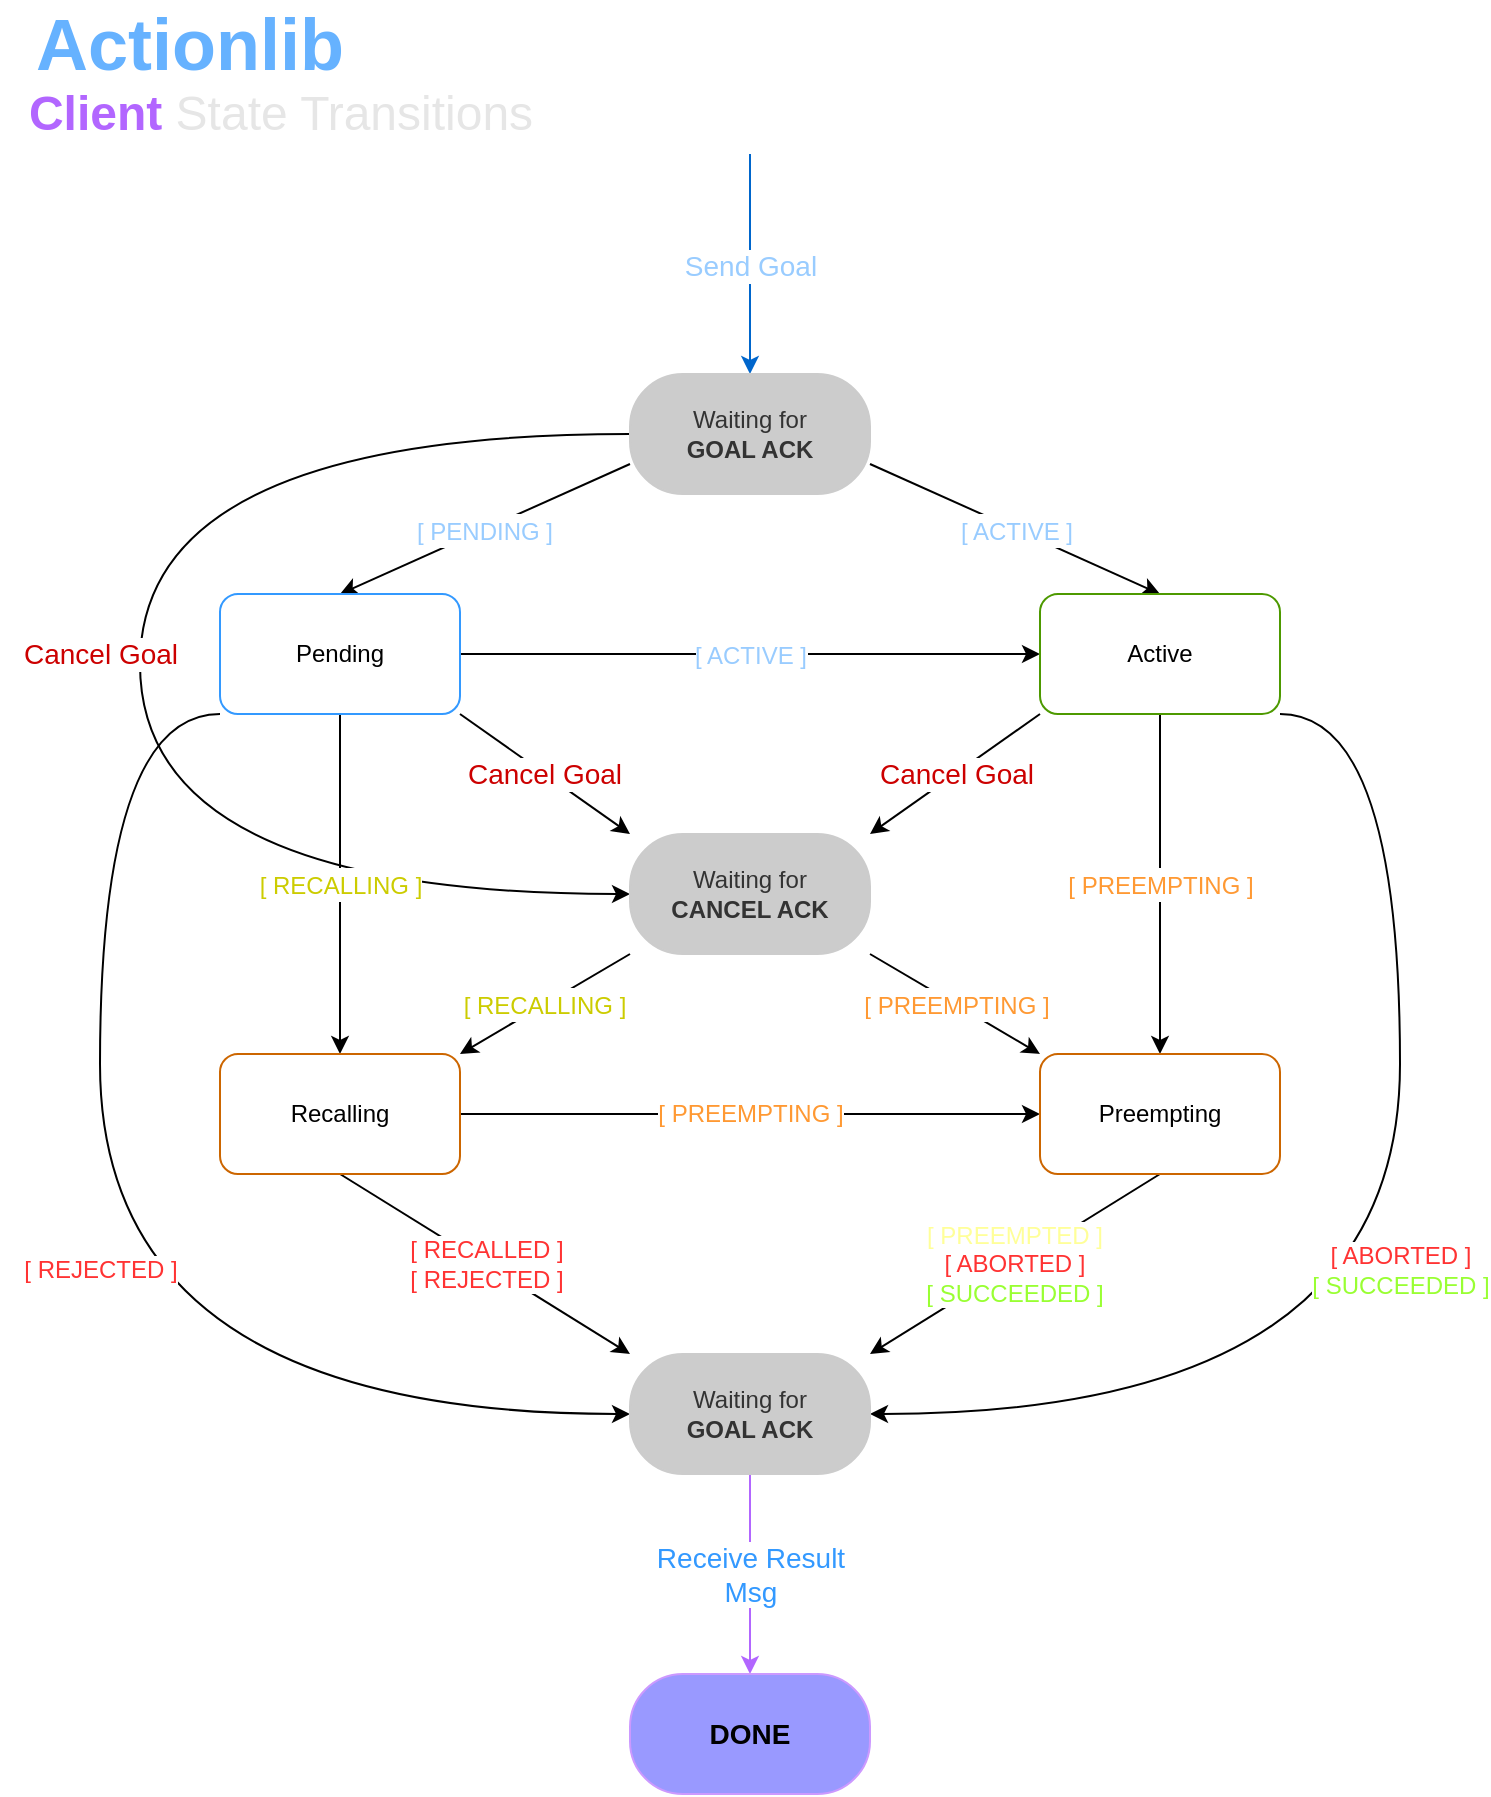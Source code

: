 <mxfile>
    <diagram id="fwAJ3eMCGppvGx-USPKv" name="Page-1">
        <mxGraphModel dx="830" dy="470" grid="1" gridSize="10" guides="1" tooltips="1" connect="1" arrows="1" fold="1" page="1" pageScale="1" pageWidth="850" pageHeight="1100" math="0" shadow="0">
            <root>
                <mxCell id="0"/>
                <mxCell id="1" parent="0"/>
                <mxCell id="29" value="&lt;font color=&quot;#99ccff&quot; style=&quot;font-size: 14px;&quot;&gt;Send Goal&lt;/font&gt;" style="endArrow=classic;html=1;strokeColor=#0066CC;fontSize=14;fontColor=#331A00;entryX=0.5;entryY=0;entryDx=0;entryDy=0;" parent="1" target="31" edge="1">
                    <mxGeometry x="0.005" width="50" height="50" relative="1" as="geometry">
                        <mxPoint x="425" y="130" as="sourcePoint"/>
                        <mxPoint x="425" y="230" as="targetPoint"/>
                        <mxPoint as="offset"/>
                    </mxGeometry>
                </mxCell>
                <mxCell id="30" value="&lt;font style=&quot;font-size: 24px;&quot;&gt;&lt;b style=&quot;&quot;&gt;&lt;font color=&quot;#b266ff&quot;&gt;Client&lt;/font&gt;&lt;/b&gt;&lt;font color=&quot;#e6e6e6&quot;&gt; State Transitions&lt;/font&gt;&lt;/font&gt;" style="text;html=1;align=center;verticalAlign=middle;resizable=0;points=[];autosize=1;strokeColor=none;fillColor=none;fontSize=14;fontColor=#CC0000;" parent="1" vertex="1">
                    <mxGeometry x="50" y="90" width="280" height="40" as="geometry"/>
                </mxCell>
                <mxCell id="39" value="&lt;font color=&quot;#99ccff&quot; style=&quot;font-size: 12px;&quot;&gt;[ PENDING ]&lt;/font&gt;" style="edgeStyle=none;html=1;exitX=0;exitY=0.75;exitDx=0;exitDy=0;entryX=0.5;entryY=0;entryDx=0;entryDy=0;fontSize=14;" edge="1" parent="1" source="31" target="33">
                    <mxGeometry relative="1" as="geometry"/>
                </mxCell>
                <mxCell id="41" value="&lt;font color=&quot;#99ccff&quot; style=&quot;font-size: 12px;&quot;&gt;[ ACTIVE ]&lt;/font&gt;" style="edgeStyle=none;html=1;exitX=1;exitY=0.75;exitDx=0;exitDy=0;entryX=0.5;entryY=0;entryDx=0;entryDy=0;fontSize=14;" edge="1" parent="1" source="31" target="34">
                    <mxGeometry relative="1" as="geometry"/>
                </mxCell>
                <mxCell id="55" value="&lt;span style=&quot;font-size: 14px;&quot;&gt;&lt;font color=&quot;#cc0000&quot;&gt;Cancel Goal&lt;/font&gt;&lt;/span&gt;" style="edgeStyle=orthogonalEdgeStyle;curved=1;html=1;exitX=0;exitY=0.5;exitDx=0;exitDy=0;entryX=0;entryY=0.5;entryDx=0;entryDy=0;fontSize=12;" edge="1" parent="1" source="31" target="32">
                    <mxGeometry x="-0.014" y="-20" relative="1" as="geometry">
                        <Array as="points">
                            <mxPoint x="120" y="270"/>
                            <mxPoint x="120" y="500"/>
                        </Array>
                        <mxPoint as="offset"/>
                    </mxGeometry>
                </mxCell>
                <mxCell id="31" value="&lt;font color=&quot;#333333&quot;&gt;Waiting for&lt;br&gt;&lt;b&gt;GOAL ACK&lt;/b&gt;&lt;/font&gt;" style="rounded=1;whiteSpace=wrap;html=1;arcSize=44;fillColor=#CCCCCC;strokeColor=#CCCCCC;" vertex="1" parent="1">
                    <mxGeometry x="365" y="240" width="120" height="60" as="geometry"/>
                </mxCell>
                <mxCell id="45" value="&lt;span style=&quot;font-size: 12px;&quot;&gt;&lt;font color=&quot;#cccc00&quot;&gt;[ RECALLING ]&lt;/font&gt;&lt;/span&gt;" style="edgeStyle=none;html=1;exitX=0;exitY=1;exitDx=0;exitDy=0;entryX=1;entryY=0;entryDx=0;entryDy=0;fontSize=14;" edge="1" parent="1" source="32" target="35">
                    <mxGeometry relative="1" as="geometry"/>
                </mxCell>
                <mxCell id="46" value="&lt;span style=&quot;font-size: 12px;&quot;&gt;&lt;font color=&quot;#ff9933&quot;&gt;[ PREEMPTING ]&lt;/font&gt;&lt;/span&gt;" style="edgeStyle=none;html=1;exitX=1;exitY=1;exitDx=0;exitDy=0;entryX=0;entryY=0;entryDx=0;entryDy=0;fontSize=14;" edge="1" parent="1" source="32" target="36">
                    <mxGeometry relative="1" as="geometry"/>
                </mxCell>
                <mxCell id="32" value="&lt;font color=&quot;#333333&quot;&gt;Waiting for&lt;br&gt;&lt;b&gt;CANCEL ACK&lt;/b&gt;&lt;/font&gt;" style="rounded=1;whiteSpace=wrap;html=1;arcSize=44;fillColor=#CCCCCC;strokeColor=#CCCCCC;" vertex="1" parent="1">
                    <mxGeometry x="365" y="470" width="120" height="60" as="geometry"/>
                </mxCell>
                <mxCell id="40" value="&lt;font color=&quot;#99ccff&quot; style=&quot;font-size: 12px;&quot;&gt;[ ACTIVE ]&lt;/font&gt;" style="edgeStyle=none;html=1;exitX=1;exitY=0.5;exitDx=0;exitDy=0;entryX=0;entryY=0.5;entryDx=0;entryDy=0;fontSize=14;" edge="1" parent="1" source="33" target="34">
                    <mxGeometry relative="1" as="geometry"/>
                </mxCell>
                <mxCell id="43" value="&lt;span style=&quot;color: rgb(204, 0, 0);&quot;&gt;Cancel Goal&lt;/span&gt;" style="edgeStyle=none;html=1;exitX=1;exitY=1;exitDx=0;exitDy=0;entryX=0;entryY=0;entryDx=0;entryDy=0;fontSize=14;" edge="1" parent="1" source="33" target="32">
                    <mxGeometry relative="1" as="geometry"/>
                </mxCell>
                <mxCell id="47" value="&lt;font color=&quot;#cccc00&quot; style=&quot;font-size: 12px;&quot;&gt;[ RECALLING ]&lt;/font&gt;" style="edgeStyle=none;html=1;exitX=0.5;exitY=1;exitDx=0;exitDy=0;entryX=0.5;entryY=0;entryDx=0;entryDy=0;fontSize=14;" edge="1" parent="1" source="33" target="35">
                    <mxGeometry relative="1" as="geometry"/>
                </mxCell>
                <mxCell id="53" value="&lt;font color=&quot;#ff3333&quot;&gt;[ REJECTED ]&lt;/font&gt;" style="edgeStyle=orthogonalEdgeStyle;curved=1;html=1;exitX=0;exitY=1;exitDx=0;exitDy=0;entryX=0;entryY=0.5;entryDx=0;entryDy=0;fontSize=12;" edge="1" parent="1" source="33" target="37">
                    <mxGeometry relative="1" as="geometry">
                        <Array as="points">
                            <mxPoint x="100" y="410"/>
                            <mxPoint x="100" y="760"/>
                        </Array>
                    </mxGeometry>
                </mxCell>
                <mxCell id="33" value="Pending" style="rounded=1;whiteSpace=wrap;html=1;strokeColor=#3399FF;" vertex="1" parent="1">
                    <mxGeometry x="160" y="350" width="120" height="60" as="geometry"/>
                </mxCell>
                <mxCell id="44" value="&lt;span style=&quot;color: rgb(204, 0, 0);&quot;&gt;Cancel Goal&lt;/span&gt;" style="edgeStyle=none;html=1;exitX=0;exitY=1;exitDx=0;exitDy=0;entryX=1;entryY=0;entryDx=0;entryDy=0;fontSize=14;" edge="1" parent="1" source="34" target="32">
                    <mxGeometry relative="1" as="geometry"/>
                </mxCell>
                <mxCell id="48" value="&lt;span style=&quot;font-size: 12px;&quot;&gt;&lt;font color=&quot;#ff9933&quot;&gt;[ PREEMPTING ]&lt;/font&gt;&lt;/span&gt;" style="edgeStyle=none;html=1;exitX=0.5;exitY=1;exitDx=0;exitDy=0;entryX=0.5;entryY=0;entryDx=0;entryDy=0;fontSize=14;" edge="1" parent="1" source="34" target="36">
                    <mxGeometry relative="1" as="geometry"/>
                </mxCell>
                <mxCell id="54" value="&lt;font color=&quot;#ff3333&quot;&gt;[ ABORTED ]&lt;/font&gt;&lt;br&gt;&lt;font color=&quot;#99ff33&quot;&gt;[ SUCCEEDED ]&lt;/font&gt;" style="edgeStyle=orthogonalEdgeStyle;curved=1;html=1;exitX=1;exitY=1;exitDx=0;exitDy=0;entryX=1;entryY=0.5;entryDx=0;entryDy=0;fontSize=12;" edge="1" parent="1" source="34" target="37">
                    <mxGeometry relative="1" as="geometry">
                        <Array as="points">
                            <mxPoint x="750" y="410"/>
                            <mxPoint x="750" y="760"/>
                        </Array>
                    </mxGeometry>
                </mxCell>
                <mxCell id="34" value="Active" style="rounded=1;whiteSpace=wrap;html=1;strokeColor=#4D9900;" vertex="1" parent="1">
                    <mxGeometry x="570" y="350" width="120" height="60" as="geometry"/>
                </mxCell>
                <mxCell id="49" value="&lt;font color=&quot;#ff9933&quot;&gt;[ PREEMPTING ]&lt;/font&gt;" style="edgeStyle=none;html=1;exitX=1;exitY=0.5;exitDx=0;exitDy=0;entryX=0;entryY=0.5;entryDx=0;entryDy=0;fontSize=12;" edge="1" parent="1" source="35" target="36">
                    <mxGeometry relative="1" as="geometry"/>
                </mxCell>
                <mxCell id="51" value="&lt;font color=&quot;#ff3333&quot;&gt;[ RECALLED ]&lt;br&gt;[ REJECTED ]&lt;/font&gt;" style="edgeStyle=none;html=1;exitX=0.5;exitY=1;exitDx=0;exitDy=0;entryX=0;entryY=0;entryDx=0;entryDy=0;fontSize=12;" edge="1" parent="1" source="35" target="37">
                    <mxGeometry relative="1" as="geometry"/>
                </mxCell>
                <mxCell id="35" value="Recalling" style="rounded=1;whiteSpace=wrap;html=1;strokeColor=#CC6600;" vertex="1" parent="1">
                    <mxGeometry x="160" y="580" width="120" height="60" as="geometry"/>
                </mxCell>
                <mxCell id="50" value="&lt;font color=&quot;#ffff99&quot;&gt;[ PREEMPTED ]&lt;/font&gt;&lt;br&gt;&lt;font color=&quot;#ff3333&quot;&gt;[ ABORTED ]&lt;/font&gt;&lt;br&gt;&lt;font color=&quot;#99ff33&quot;&gt;[ SUCCEEDED ]&lt;/font&gt;" style="edgeStyle=none;html=1;exitX=0.5;exitY=1;exitDx=0;exitDy=0;entryX=1;entryY=0;entryDx=0;entryDy=0;fontSize=12;" edge="1" parent="1" source="36" target="37">
                    <mxGeometry relative="1" as="geometry"/>
                </mxCell>
                <mxCell id="36" value="Preempting" style="rounded=1;whiteSpace=wrap;html=1;strokeColor=#CC6600;" vertex="1" parent="1">
                    <mxGeometry x="570" y="580" width="120" height="60" as="geometry"/>
                </mxCell>
                <mxCell id="58" value="&lt;span style=&quot;font-size: 14px;&quot;&gt;Receive Result&lt;br&gt;Msg&lt;br&gt;&lt;/span&gt;" style="edgeStyle=orthogonalEdgeStyle;curved=1;html=1;exitX=0.5;exitY=1;exitDx=0;exitDy=0;entryX=0.5;entryY=0;entryDx=0;entryDy=0;strokeColor=#B266FF;fontSize=12;fontColor=#3399FF;" edge="1" parent="1" source="37" target="38">
                    <mxGeometry relative="1" as="geometry"/>
                </mxCell>
                <mxCell id="37" value="&lt;font color=&quot;#333333&quot;&gt;Waiting for&lt;br&gt;&lt;b&gt;GOAL ACK&lt;/b&gt;&lt;/font&gt;" style="rounded=1;whiteSpace=wrap;html=1;arcSize=44;fillColor=#CCCCCC;strokeColor=#CCCCCC;" vertex="1" parent="1">
                    <mxGeometry x="365" y="730" width="120" height="60" as="geometry"/>
                </mxCell>
                <mxCell id="38" value="&lt;font style=&quot;font-size: 14px;&quot;&gt;&lt;b&gt;DONE&lt;/b&gt;&lt;/font&gt;" style="rounded=1;whiteSpace=wrap;html=1;arcSize=44;fillColor=#9999FF;strokeColor=#CC99FF;" vertex="1" parent="1">
                    <mxGeometry x="365" y="890" width="120" height="60" as="geometry"/>
                </mxCell>
                <mxCell id="59" value="&lt;font color=&quot;#66b2ff&quot; style=&quot;font-size: 36px;&quot;&gt;&lt;b&gt;Actionlib&lt;/b&gt;&lt;/font&gt;" style="text;html=1;strokeColor=none;fillColor=none;align=center;verticalAlign=middle;whiteSpace=wrap;rounded=0;fontSize=12;fontColor=#3399FF;" vertex="1" parent="1">
                    <mxGeometry x="55" y="60" width="180" height="30" as="geometry"/>
                </mxCell>
            </root>
        </mxGraphModel>
    </diagram>
</mxfile>